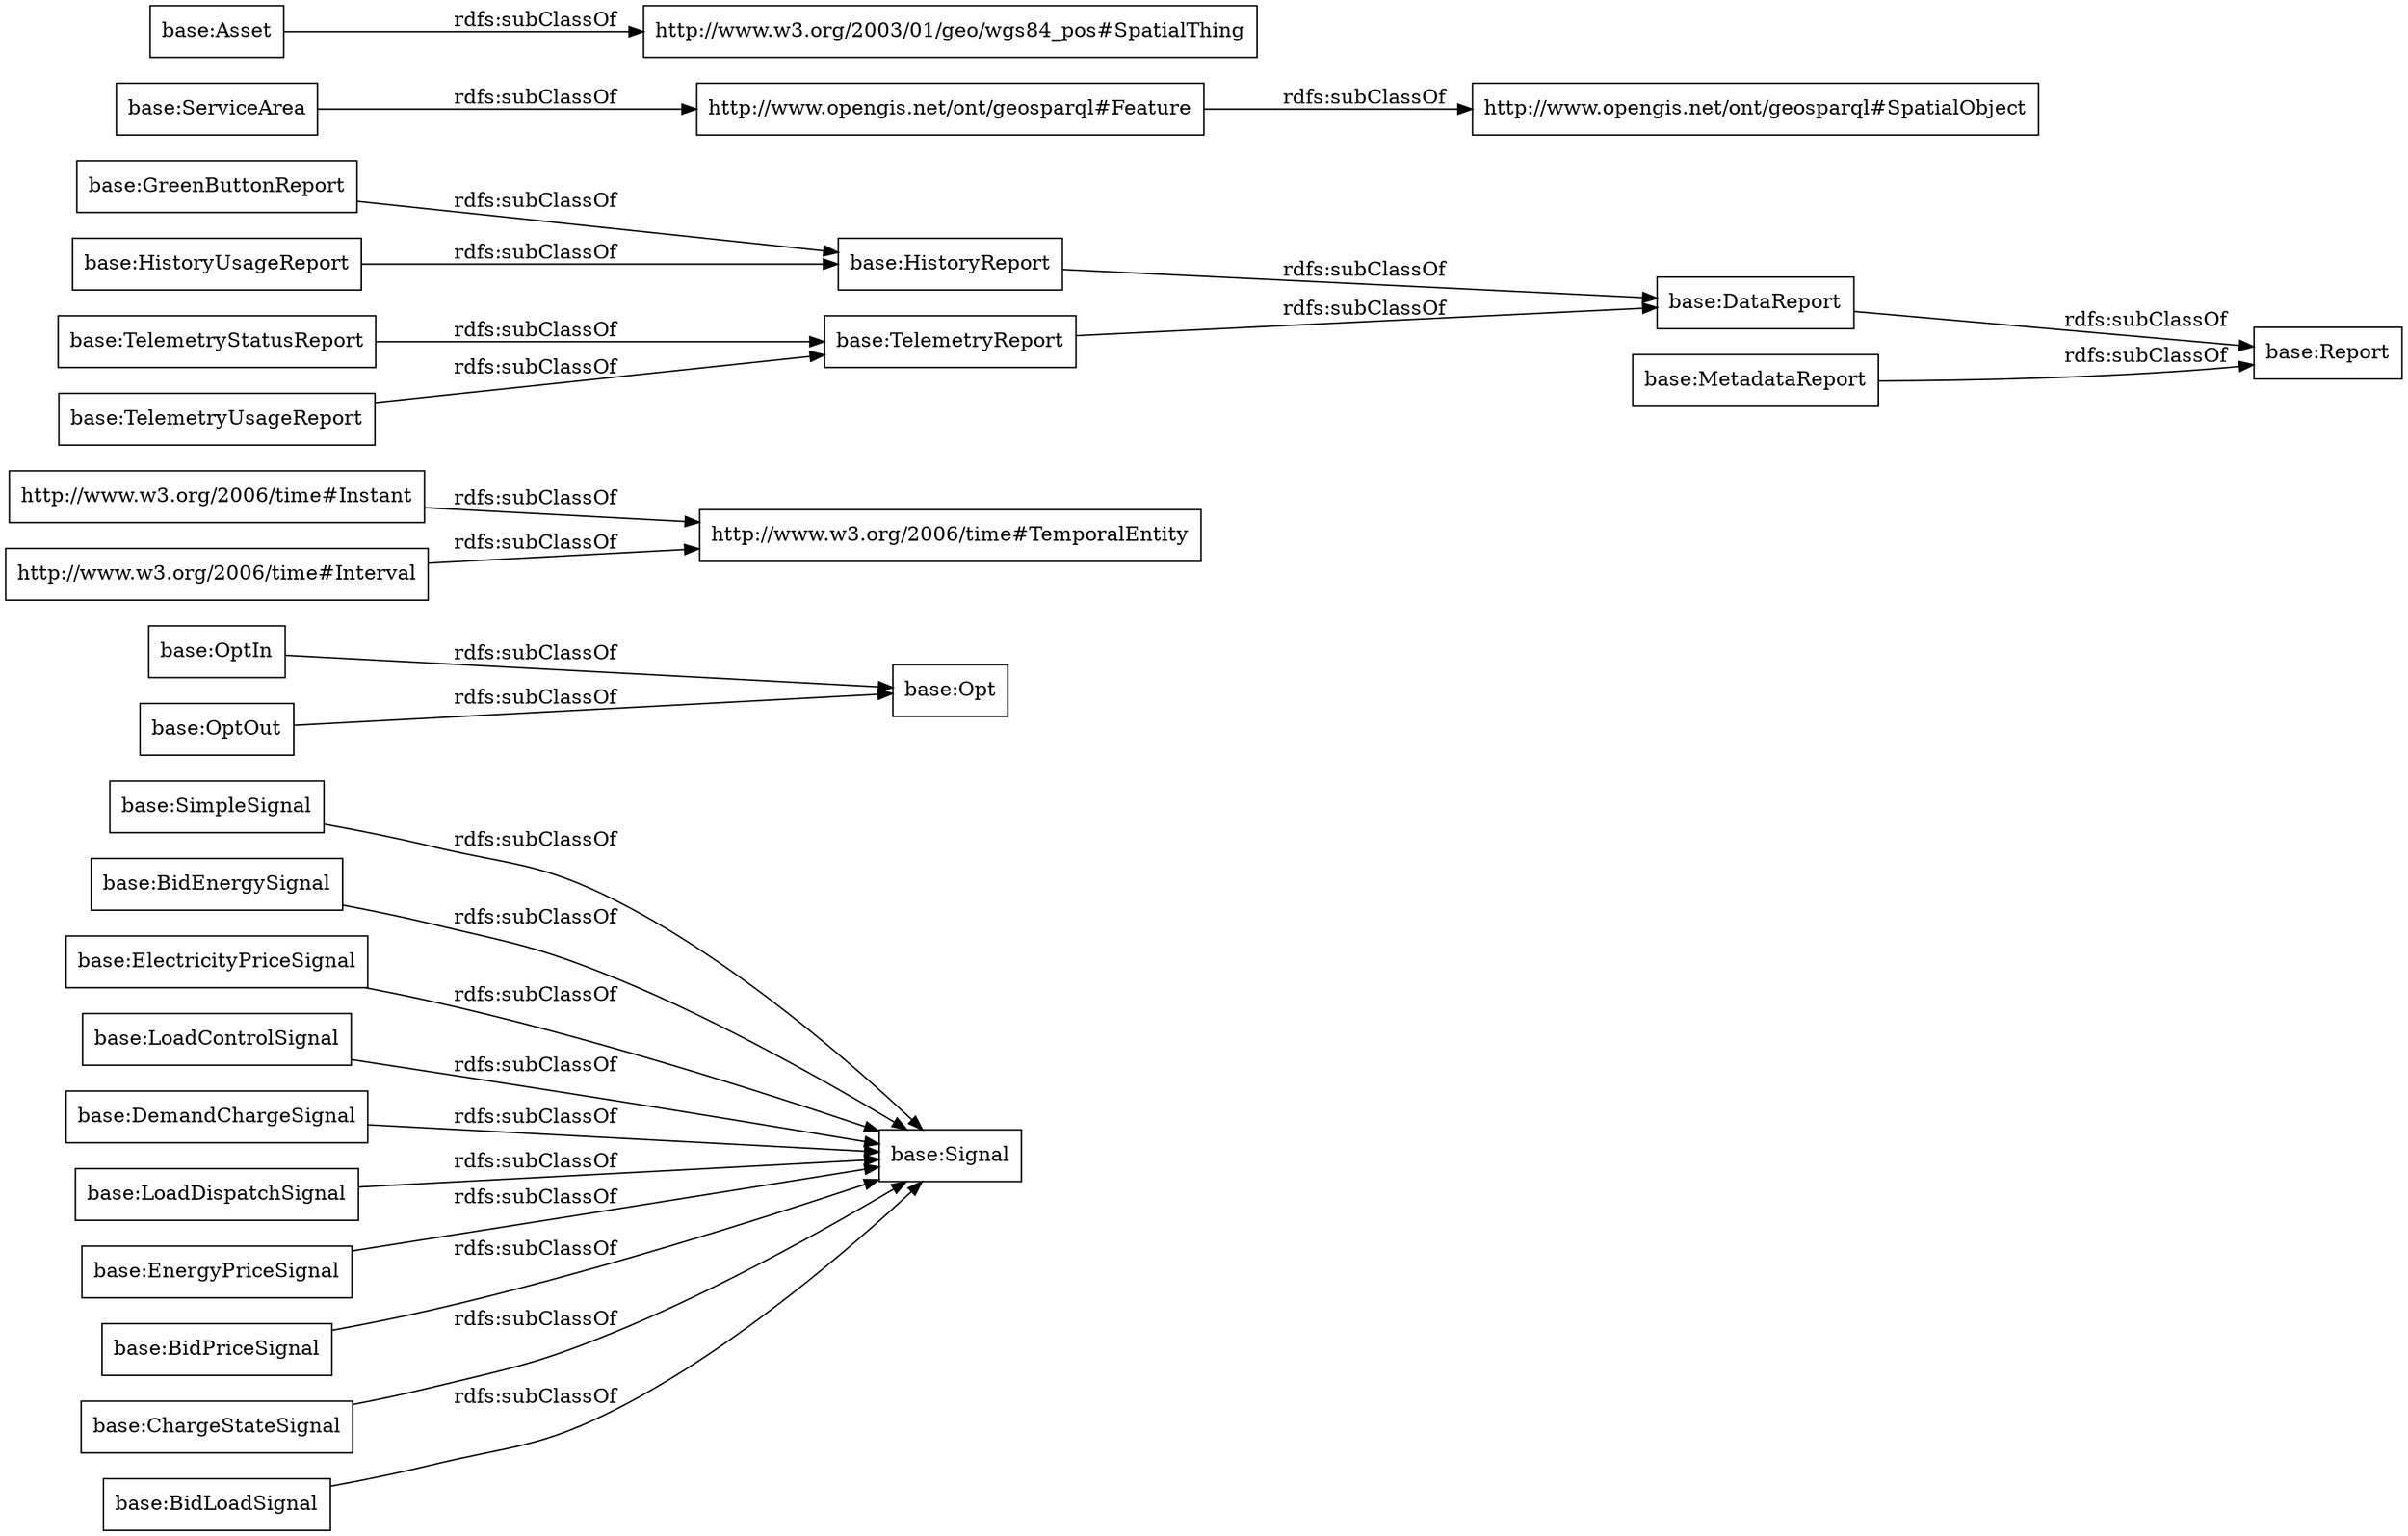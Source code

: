 digraph ar2dtool_diagram { 
rankdir=LR;
size="1000"
node [shape = rectangle, color="black"]; "base:SimpleSignal" "base:Signal" "base:Opt" "http://www.w3.org/2006/time#Instant" "base:GreenButtonReport" "base:DataReport" "base:TelemetryUsageReport" "base:BidEnergySignal" "base:ElectricityPriceSignal" "base:LoadControlSignal" "base:ServiceArea" "base:HistoryReport" "base:DemandChargeSignal" "base:OptIn" "base:LoadDispatchSignal" "base:OptOut" "base:EnergyPriceSignal" "base:TelemetryStatusReport" "base:BidPriceSignal" "http://www.w3.org/2003/01/geo/wgs84_pos#SpatialThing" "base:Asset" "http://www.opengis.net/ont/geosparql#SpatialObject" "http://www.w3.org/2006/time#Interval" "base:ChargeStateSignal" "http://www.w3.org/2006/time#TemporalEntity" "base:TelemetryReport" "base:BidLoadSignal" "http://www.opengis.net/ont/geosparql#Feature" "base:MetadataReport" "base:HistoryUsageReport" "base:Report" ; /*classes style*/
	"base:Asset" -> "http://www.w3.org/2003/01/geo/wgs84_pos#SpatialThing" [ label = "rdfs:subClassOf" ];
	"base:DataReport" -> "base:Report" [ label = "rdfs:subClassOf" ];
	"base:EnergyPriceSignal" -> "base:Signal" [ label = "rdfs:subClassOf" ];
	"base:TelemetryUsageReport" -> "base:TelemetryReport" [ label = "rdfs:subClassOf" ];
	"base:SimpleSignal" -> "base:Signal" [ label = "rdfs:subClassOf" ];
	"base:ChargeStateSignal" -> "base:Signal" [ label = "rdfs:subClassOf" ];
	"base:HistoryReport" -> "base:DataReport" [ label = "rdfs:subClassOf" ];
	"http://www.w3.org/2006/time#Interval" -> "http://www.w3.org/2006/time#TemporalEntity" [ label = "rdfs:subClassOf" ];
	"base:GreenButtonReport" -> "base:HistoryReport" [ label = "rdfs:subClassOf" ];
	"base:BidLoadSignal" -> "base:Signal" [ label = "rdfs:subClassOf" ];
	"base:ServiceArea" -> "http://www.opengis.net/ont/geosparql#Feature" [ label = "rdfs:subClassOf" ];
	"http://www.opengis.net/ont/geosparql#Feature" -> "http://www.opengis.net/ont/geosparql#SpatialObject" [ label = "rdfs:subClassOf" ];
	"base:LoadControlSignal" -> "base:Signal" [ label = "rdfs:subClassOf" ];
	"base:OptOut" -> "base:Opt" [ label = "rdfs:subClassOf" ];
	"base:BidEnergySignal" -> "base:Signal" [ label = "rdfs:subClassOf" ];
	"base:BidPriceSignal" -> "base:Signal" [ label = "rdfs:subClassOf" ];
	"base:ElectricityPriceSignal" -> "base:Signal" [ label = "rdfs:subClassOf" ];
	"base:OptIn" -> "base:Opt" [ label = "rdfs:subClassOf" ];
	"base:MetadataReport" -> "base:Report" [ label = "rdfs:subClassOf" ];
	"http://www.w3.org/2006/time#Instant" -> "http://www.w3.org/2006/time#TemporalEntity" [ label = "rdfs:subClassOf" ];
	"base:TelemetryReport" -> "base:DataReport" [ label = "rdfs:subClassOf" ];
	"base:LoadDispatchSignal" -> "base:Signal" [ label = "rdfs:subClassOf" ];
	"base:TelemetryStatusReport" -> "base:TelemetryReport" [ label = "rdfs:subClassOf" ];
	"base:HistoryUsageReport" -> "base:HistoryReport" [ label = "rdfs:subClassOf" ];
	"base:DemandChargeSignal" -> "base:Signal" [ label = "rdfs:subClassOf" ];

}
